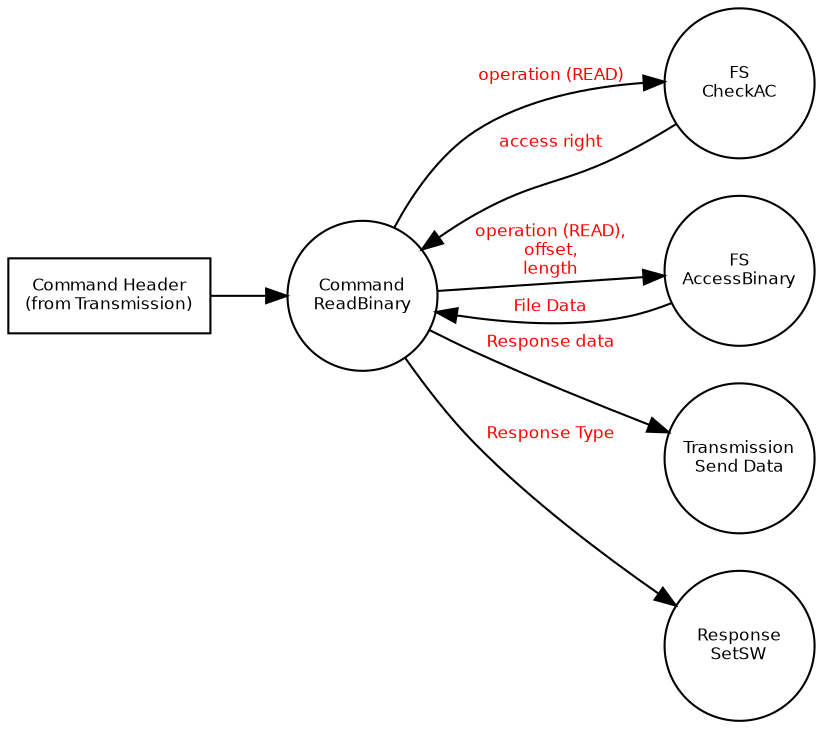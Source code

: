 digraph Command_ReadBinary {

rankdir = LR

 node [
         fontname = "Bitstream Vera Sans"
         fontsize = 8
         shape = "record"
     ]

 edge [
         fontname = "Bitstream Vera Sans"
         fontsize = 8
         fontcolor = "Red"
     ]

// all blocks
header [label="Command Header\n(from Transmission)"];
fs_check [label="FS\nCheckAC", shape="circle", fixedsize=true, width=1];
fs_access [label="FS\nAccessBinary", shape="circle", fixedsize=true, width=1];
read [label="Command\nReadBinary", shape="circle", fixedsize=true, width=1]; 
send_io [label="Transmission\nSend Data", shape="circle", fixedsize=true, width=1];
set_sw [label="Response\nSetSW", shape="circle", fixedsize=true, width=1];

// relations
header -> read
read -> fs_check [label="operation (READ)"]
fs_check -> read [label="access right"]
read -> fs_access [label="operation (READ),\noffset,\nlength"]
fs_access -> read [label="File Data"]
read -> send_io [label="Response data"]
read -> set_sw [label="Response Type"]

}